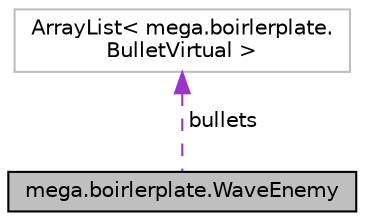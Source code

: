 digraph "mega.boirlerplate.WaveEnemy"
{
  edge [fontname="Helvetica",fontsize="10",labelfontname="Helvetica",labelfontsize="10"];
  node [fontname="Helvetica",fontsize="10",shape=record];
  Node1 [label="mega.boirlerplate.WaveEnemy",height=0.2,width=0.4,color="black", fillcolor="grey75", style="filled", fontcolor="black"];
  Node2 -> Node1 [dir="back",color="darkorchid3",fontsize="10",style="dashed",label=" bullets" ,fontname="Helvetica"];
  Node2 [label="ArrayList\< mega.boirlerplate.\lBulletVirtual \>",height=0.2,width=0.4,color="grey75", fillcolor="white", style="filled"];
}
